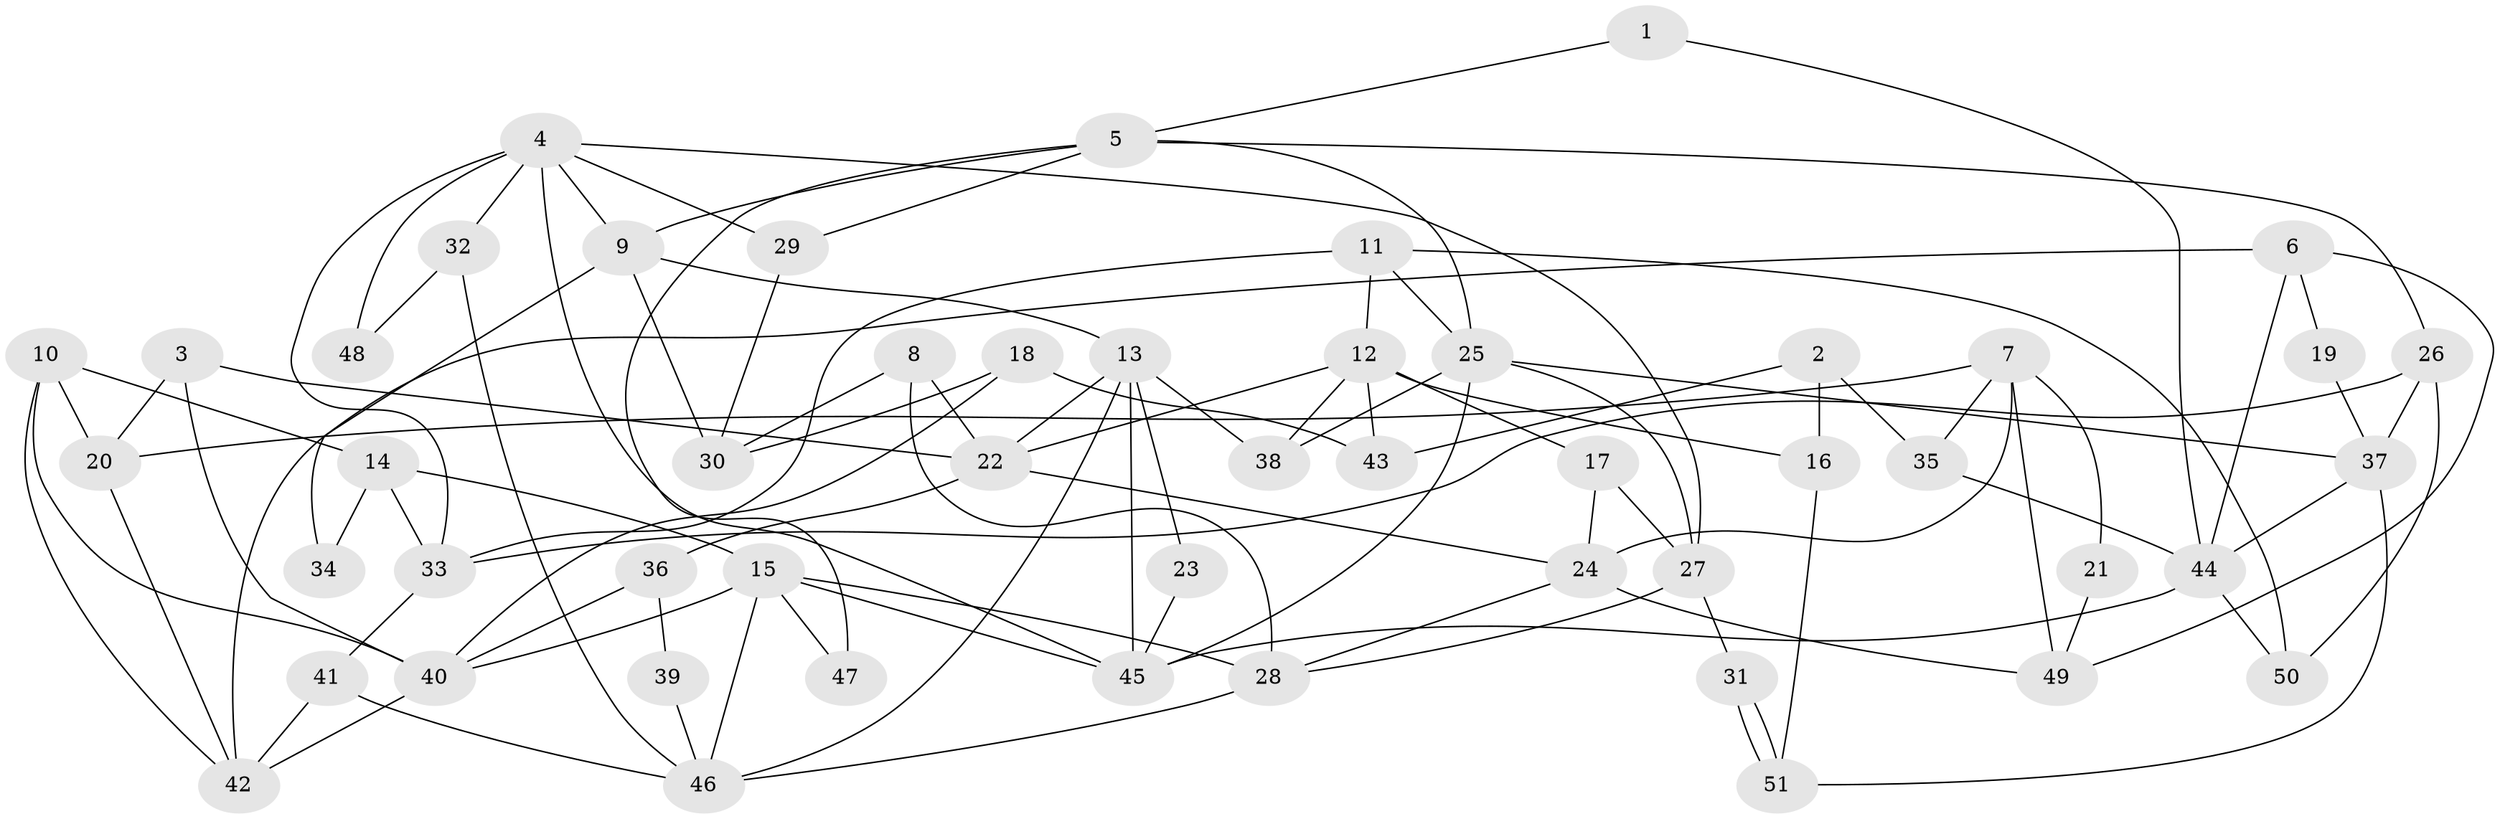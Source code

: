 // coarse degree distribution, {2: 0.10344827586206896, 4: 0.20689655172413793, 6: 0.2413793103448276, 10: 0.10344827586206896, 7: 0.10344827586206896, 5: 0.10344827586206896, 3: 0.13793103448275862}
// Generated by graph-tools (version 1.1) at 2025/23/03/03/25 07:23:55]
// undirected, 51 vertices, 102 edges
graph export_dot {
graph [start="1"]
  node [color=gray90,style=filled];
  1;
  2;
  3;
  4;
  5;
  6;
  7;
  8;
  9;
  10;
  11;
  12;
  13;
  14;
  15;
  16;
  17;
  18;
  19;
  20;
  21;
  22;
  23;
  24;
  25;
  26;
  27;
  28;
  29;
  30;
  31;
  32;
  33;
  34;
  35;
  36;
  37;
  38;
  39;
  40;
  41;
  42;
  43;
  44;
  45;
  46;
  47;
  48;
  49;
  50;
  51;
  1 -- 44;
  1 -- 5;
  2 -- 43;
  2 -- 16;
  2 -- 35;
  3 -- 20;
  3 -- 22;
  3 -- 40;
  4 -- 9;
  4 -- 33;
  4 -- 27;
  4 -- 29;
  4 -- 32;
  4 -- 45;
  4 -- 48;
  5 -- 25;
  5 -- 26;
  5 -- 9;
  5 -- 29;
  5 -- 47;
  6 -- 42;
  6 -- 44;
  6 -- 19;
  6 -- 49;
  7 -- 49;
  7 -- 24;
  7 -- 20;
  7 -- 21;
  7 -- 35;
  8 -- 28;
  8 -- 22;
  8 -- 30;
  9 -- 30;
  9 -- 13;
  9 -- 34;
  10 -- 20;
  10 -- 40;
  10 -- 14;
  10 -- 42;
  11 -- 33;
  11 -- 25;
  11 -- 12;
  11 -- 50;
  12 -- 38;
  12 -- 16;
  12 -- 17;
  12 -- 22;
  12 -- 43;
  13 -- 22;
  13 -- 23;
  13 -- 38;
  13 -- 45;
  13 -- 46;
  14 -- 15;
  14 -- 33;
  14 -- 34;
  15 -- 45;
  15 -- 40;
  15 -- 28;
  15 -- 46;
  15 -- 47;
  16 -- 51;
  17 -- 27;
  17 -- 24;
  18 -- 40;
  18 -- 30;
  18 -- 43;
  19 -- 37;
  20 -- 42;
  21 -- 49;
  22 -- 24;
  22 -- 36;
  23 -- 45;
  24 -- 28;
  24 -- 49;
  25 -- 45;
  25 -- 27;
  25 -- 37;
  25 -- 38;
  26 -- 50;
  26 -- 37;
  26 -- 33;
  27 -- 28;
  27 -- 31;
  28 -- 46;
  29 -- 30;
  31 -- 51;
  31 -- 51;
  32 -- 46;
  32 -- 48;
  33 -- 41;
  35 -- 44;
  36 -- 40;
  36 -- 39;
  37 -- 44;
  37 -- 51;
  39 -- 46;
  40 -- 42;
  41 -- 46;
  41 -- 42;
  44 -- 45;
  44 -- 50;
}

